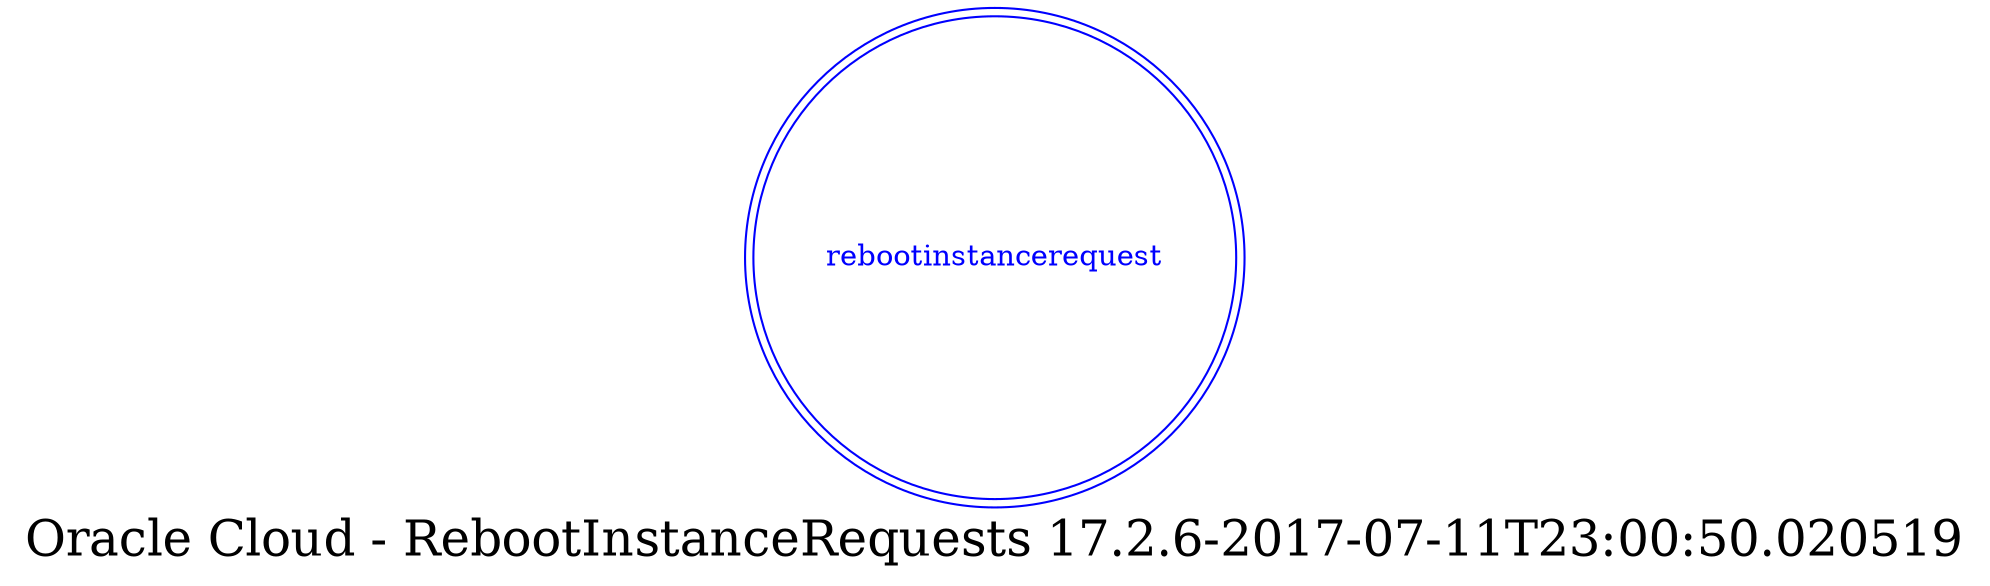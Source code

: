 digraph LexiconGraph {
graph[label="Oracle Cloud - RebootInstanceRequests 17.2.6-2017-07-11T23:00:50.020519", fontsize=24]
splines=true
"rebootinstancerequest" [color=blue, fontcolor=blue, shape=doublecircle]
}

